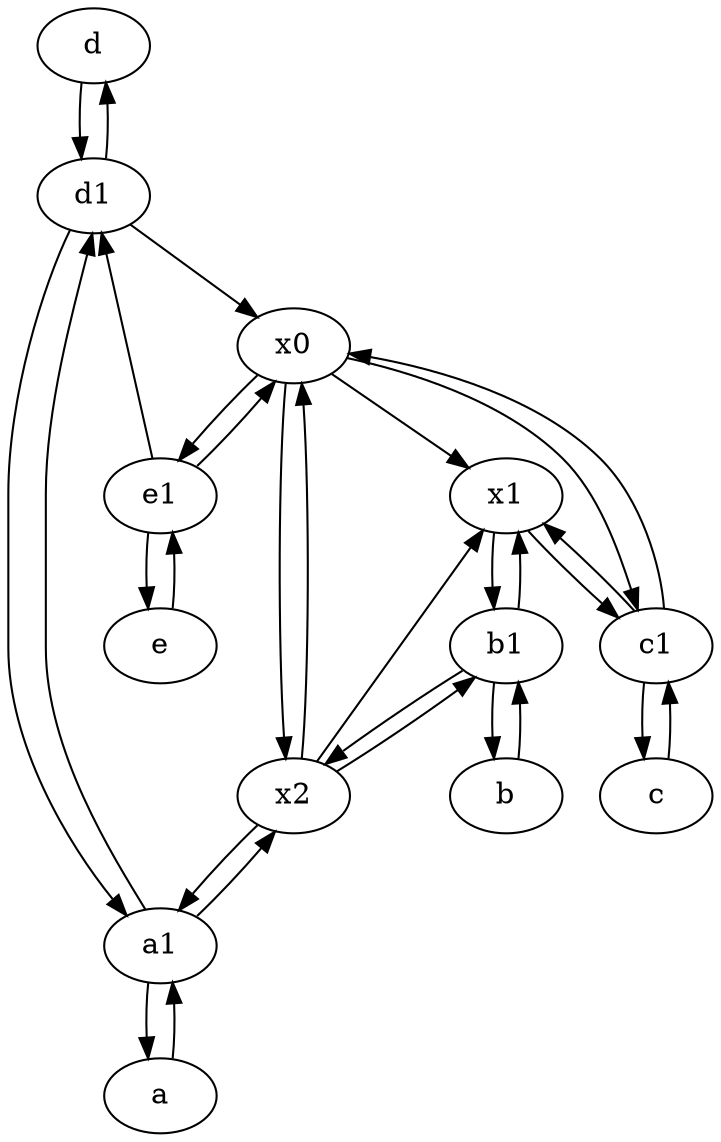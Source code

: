 digraph  {
	d [pos="20,30!"];
	a1 [pos="40,15!"];
	x0;
	e1 [pos="25,45!"];
	b [pos="50,20!"];
	x1;
	d1 [pos="25,30!"];
	x2;
	b1 [pos="45,20!"];
	c1 [pos="30,15!"];
	e [pos="30,50!"];
	a [pos="40,10!"];
	c [pos="20,10!"];
	b1 -> b;
	e -> e1;
	d1 -> d;
	a1 -> a;
	x2 -> b1;
	a1 -> x2;
	e1 -> x0;
	x0 -> x1;
	b1 -> x1;
	x2 -> a1;
	x1 -> c1;
	c1 -> x1;
	x2 -> x0;
	d1 -> a1;
	c1 -> x0;
	e1 -> d1;
	c1 -> c;
	d1 -> x0;
	a1 -> d1;
	c -> c1;
	x2 -> x1;
	b1 -> x2;
	x0 -> e1;
	x0 -> x2;
	a -> a1;
	e1 -> e;
	x0 -> c1;
	x1 -> b1;
	b -> b1;
	d -> d1;

	}